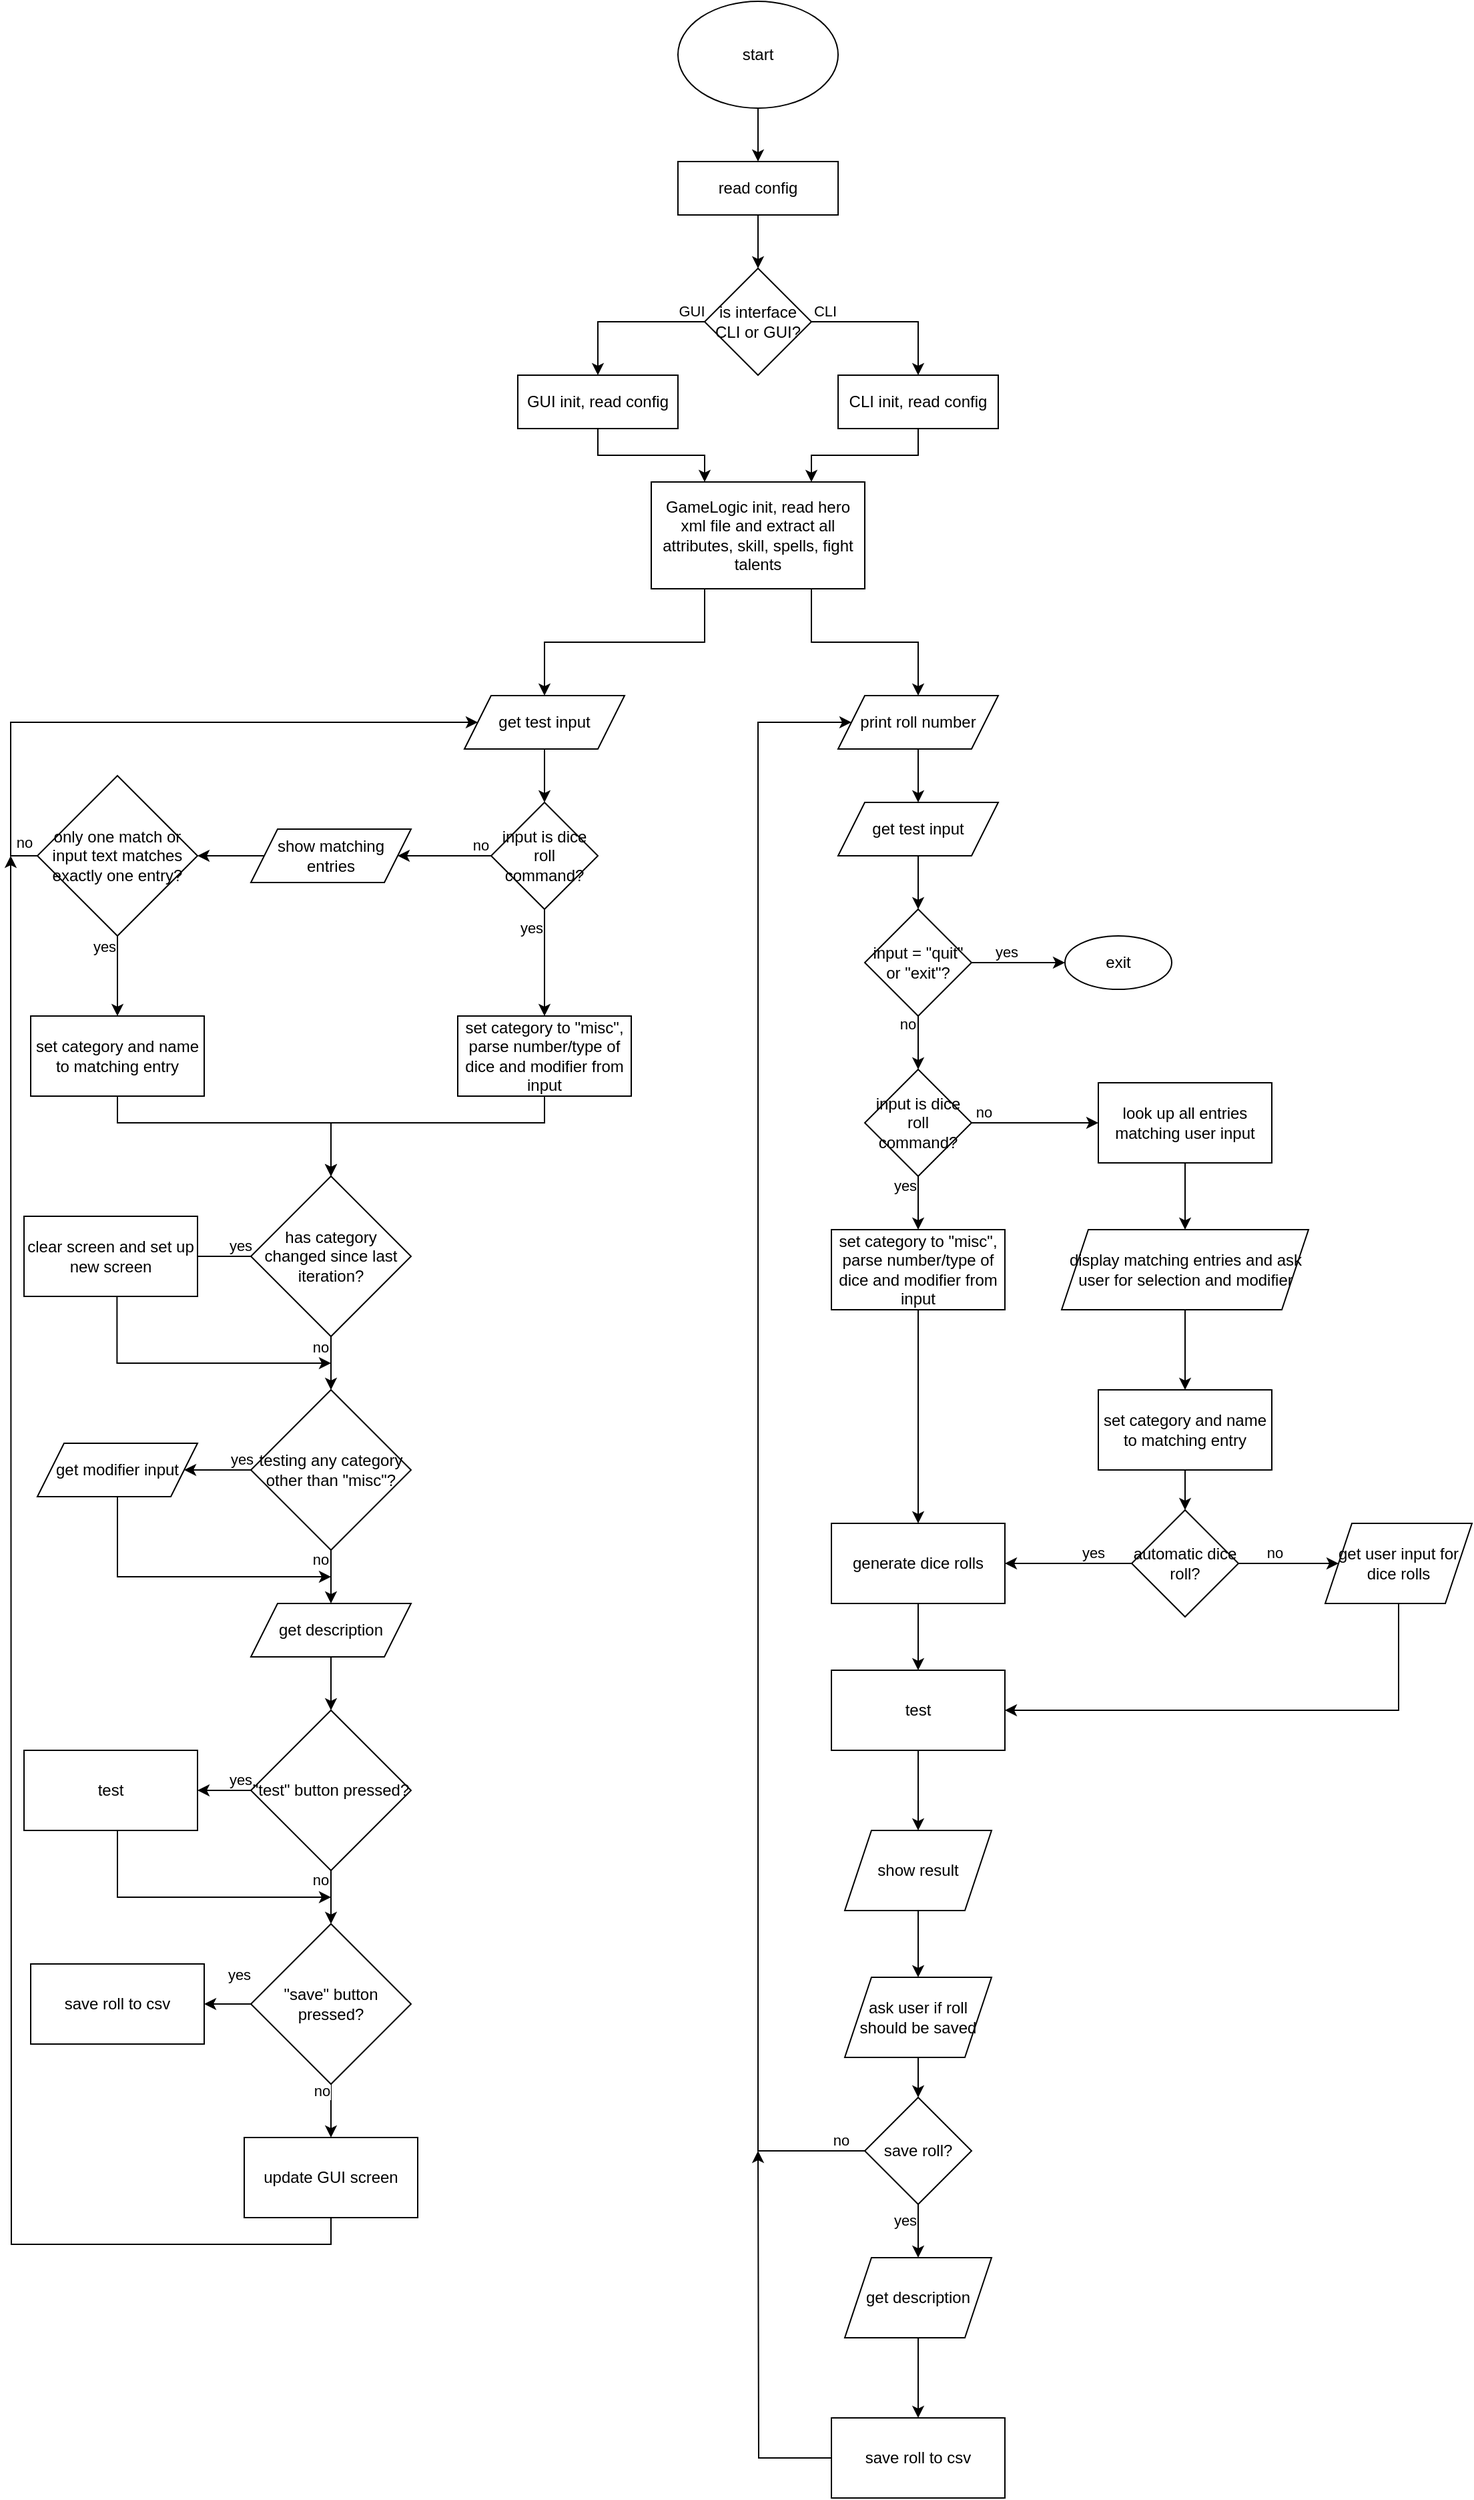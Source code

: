 <mxfile version="13.6.4"><diagram name="Page-1" id="929967ad-93f9-6ef4-fab6-5d389245f69c"><mxGraphModel dx="7062" dy="5655" grid="1" gridSize="10" guides="1" tooltips="1" connect="1" arrows="1" fold="1" page="1" pageScale="1.5" pageWidth="1169" pageHeight="826" background="none" math="0" shadow="0"><root><mxCell id="0" style=";html=1;"/><mxCell id="1" style=";html=1;" parent="0"/><mxCell id="MG_tc8EJkV5_oREroJYz-4" value="" style="edgeStyle=orthogonalEdgeStyle;rounded=0;orthogonalLoop=1;jettySize=auto;html=1;" edge="1" parent="1" source="MG_tc8EJkV5_oREroJYz-2" target="MG_tc8EJkV5_oREroJYz-3"><mxGeometry relative="1" as="geometry"/></mxCell><mxCell id="MG_tc8EJkV5_oREroJYz-2" value="start" style="ellipse;whiteSpace=wrap;html=1;" vertex="1" parent="1"><mxGeometry x="-1580" y="-2600" width="120" height="80" as="geometry"/></mxCell><mxCell id="MG_tc8EJkV5_oREroJYz-6" value="" style="edgeStyle=orthogonalEdgeStyle;rounded=0;orthogonalLoop=1;jettySize=auto;html=1;" edge="1" parent="1" source="MG_tc8EJkV5_oREroJYz-3" target="MG_tc8EJkV5_oREroJYz-5"><mxGeometry relative="1" as="geometry"/></mxCell><mxCell id="MG_tc8EJkV5_oREroJYz-3" value="read config" style="rounded=0;whiteSpace=wrap;html=1;" vertex="1" parent="1"><mxGeometry x="-1580" y="-2480" width="120" height="40" as="geometry"/></mxCell><mxCell id="MG_tc8EJkV5_oREroJYz-8" style="edgeStyle=orthogonalEdgeStyle;rounded=0;orthogonalLoop=1;jettySize=auto;html=1;entryX=0.5;entryY=0;entryDx=0;entryDy=0;" edge="1" parent="1" source="MG_tc8EJkV5_oREroJYz-5" target="MG_tc8EJkV5_oREroJYz-7"><mxGeometry relative="1" as="geometry"/></mxCell><mxCell id="MG_tc8EJkV5_oREroJYz-15" value="CLI" style="edgeLabel;html=1;align=center;verticalAlign=middle;resizable=0;points=[];" vertex="1" connectable="0" parent="MG_tc8EJkV5_oREroJYz-8"><mxGeometry x="-0.558" y="-1" relative="1" as="geometry"><mxPoint x="-16.67" y="-9" as="offset"/></mxGeometry></mxCell><mxCell id="MG_tc8EJkV5_oREroJYz-57" style="edgeStyle=orthogonalEdgeStyle;rounded=0;orthogonalLoop=1;jettySize=auto;html=1;entryX=0.5;entryY=0;entryDx=0;entryDy=0;" edge="1" parent="1" source="MG_tc8EJkV5_oREroJYz-5" target="MG_tc8EJkV5_oREroJYz-56"><mxGeometry relative="1" as="geometry"/></mxCell><mxCell id="MG_tc8EJkV5_oREroJYz-60" value="GUI" style="edgeLabel;html=1;align=center;verticalAlign=middle;resizable=0;points=[];" vertex="1" connectable="0" parent="MG_tc8EJkV5_oREroJYz-57"><mxGeometry x="-0.019" y="-2" relative="1" as="geometry"><mxPoint x="49" y="-6" as="offset"/></mxGeometry></mxCell><mxCell id="MG_tc8EJkV5_oREroJYz-5" value="is interface CLI or GUI?" style="rhombus;whiteSpace=wrap;html=1;" vertex="1" parent="1"><mxGeometry x="-1560" y="-2400" width="80" height="80" as="geometry"/></mxCell><mxCell id="MG_tc8EJkV5_oREroJYz-62" style="edgeStyle=orthogonalEdgeStyle;rounded=0;orthogonalLoop=1;jettySize=auto;html=1;entryX=0.75;entryY=0;entryDx=0;entryDy=0;" edge="1" parent="1" source="MG_tc8EJkV5_oREroJYz-7" target="MG_tc8EJkV5_oREroJYz-61"><mxGeometry relative="1" as="geometry"><Array as="points"><mxPoint x="-1400" y="-2260"/><mxPoint x="-1480" y="-2260"/></Array></mxGeometry></mxCell><mxCell id="MG_tc8EJkV5_oREroJYz-7" value="CLI init, read config" style="rounded=0;whiteSpace=wrap;html=1;" vertex="1" parent="1"><mxGeometry x="-1460" y="-2320" width="120" height="40" as="geometry"/></mxCell><mxCell id="MG_tc8EJkV5_oREroJYz-13" value="" style="edgeStyle=orthogonalEdgeStyle;rounded=0;orthogonalLoop=1;jettySize=auto;html=1;" edge="1" parent="1" source="MG_tc8EJkV5_oREroJYz-10" target="MG_tc8EJkV5_oREroJYz-12"><mxGeometry relative="1" as="geometry"/></mxCell><mxCell id="MG_tc8EJkV5_oREroJYz-10" value="print roll number" style="shape=parallelogram;perimeter=parallelogramPerimeter;whiteSpace=wrap;html=1;fixedSize=1;" vertex="1" parent="1"><mxGeometry x="-1460" y="-2080" width="120" height="40" as="geometry"/></mxCell><mxCell id="MG_tc8EJkV5_oREroJYz-16" value="" style="edgeStyle=orthogonalEdgeStyle;rounded=0;orthogonalLoop=1;jettySize=auto;html=1;" edge="1" parent="1" source="MG_tc8EJkV5_oREroJYz-12" target="MG_tc8EJkV5_oREroJYz-14"><mxGeometry relative="1" as="geometry"/></mxCell><mxCell id="MG_tc8EJkV5_oREroJYz-12" value="get test input" style="shape=parallelogram;perimeter=parallelogramPerimeter;whiteSpace=wrap;html=1;fixedSize=1;" vertex="1" parent="1"><mxGeometry x="-1460" y="-2000" width="120" height="40" as="geometry"/></mxCell><mxCell id="MG_tc8EJkV5_oREroJYz-18" value="" style="edgeStyle=orthogonalEdgeStyle;rounded=0;orthogonalLoop=1;jettySize=auto;html=1;" edge="1" parent="1" source="MG_tc8EJkV5_oREroJYz-14" target="MG_tc8EJkV5_oREroJYz-17"><mxGeometry relative="1" as="geometry"/></mxCell><mxCell id="MG_tc8EJkV5_oREroJYz-19" value="yes" style="edgeLabel;html=1;align=center;verticalAlign=middle;resizable=0;points=[];" vertex="1" connectable="0" parent="MG_tc8EJkV5_oREroJYz-18"><mxGeometry x="-0.271" y="-1" relative="1" as="geometry"><mxPoint y="-9" as="offset"/></mxGeometry></mxCell><mxCell id="MG_tc8EJkV5_oREroJYz-21" value="" style="edgeStyle=orthogonalEdgeStyle;rounded=0;orthogonalLoop=1;jettySize=auto;html=1;" edge="1" parent="1" source="MG_tc8EJkV5_oREroJYz-14" target="MG_tc8EJkV5_oREroJYz-20"><mxGeometry relative="1" as="geometry"/></mxCell><mxCell id="MG_tc8EJkV5_oREroJYz-98" value="no" style="edgeLabel;html=1;align=center;verticalAlign=middle;resizable=0;points=[];" vertex="1" connectable="0" parent="MG_tc8EJkV5_oREroJYz-21"><mxGeometry x="-0.81" relative="1" as="geometry"><mxPoint x="-8" y="2" as="offset"/></mxGeometry></mxCell><mxCell id="MG_tc8EJkV5_oREroJYz-14" value="input = &quot;quit&quot; or &quot;exit&quot;?" style="rhombus;whiteSpace=wrap;html=1;" vertex="1" parent="1"><mxGeometry x="-1440" y="-1920" width="80" height="80" as="geometry"/></mxCell><mxCell id="MG_tc8EJkV5_oREroJYz-17" value="exit" style="ellipse;whiteSpace=wrap;html=1;" vertex="1" parent="1"><mxGeometry x="-1290" y="-1900" width="80" height="40" as="geometry"/></mxCell><mxCell id="MG_tc8EJkV5_oREroJYz-23" value="" style="edgeStyle=orthogonalEdgeStyle;rounded=0;orthogonalLoop=1;jettySize=auto;html=1;" edge="1" parent="1" source="MG_tc8EJkV5_oREroJYz-20" target="MG_tc8EJkV5_oREroJYz-22"><mxGeometry relative="1" as="geometry"/></mxCell><mxCell id="MG_tc8EJkV5_oREroJYz-24" value="yes" style="edgeLabel;html=1;align=center;verticalAlign=middle;resizable=0;points=[];" vertex="1" connectable="0" parent="MG_tc8EJkV5_oREroJYz-23"><mxGeometry x="-0.24" relative="1" as="geometry"><mxPoint x="-10" y="-8" as="offset"/></mxGeometry></mxCell><mxCell id="MG_tc8EJkV5_oREroJYz-26" value="" style="edgeStyle=orthogonalEdgeStyle;rounded=0;orthogonalLoop=1;jettySize=auto;html=1;" edge="1" parent="1" source="MG_tc8EJkV5_oREroJYz-20" target="MG_tc8EJkV5_oREroJYz-25"><mxGeometry relative="1" as="geometry"/></mxCell><mxCell id="MG_tc8EJkV5_oREroJYz-69" value="no" style="edgeLabel;html=1;align=center;verticalAlign=middle;resizable=0;points=[];" vertex="1" connectable="0" parent="MG_tc8EJkV5_oREroJYz-26"><mxGeometry x="-0.253" y="-4" relative="1" as="geometry"><mxPoint x="-27" y="-12" as="offset"/></mxGeometry></mxCell><mxCell id="MG_tc8EJkV5_oREroJYz-20" value="input is dice roll command?" style="rhombus;whiteSpace=wrap;html=1;" vertex="1" parent="1"><mxGeometry x="-1440" y="-1800" width="80" height="80" as="geometry"/></mxCell><mxCell id="MG_tc8EJkV5_oREroJYz-41" style="edgeStyle=orthogonalEdgeStyle;rounded=0;orthogonalLoop=1;jettySize=auto;html=1;entryX=0.5;entryY=0;entryDx=0;entryDy=0;" edge="1" parent="1" source="MG_tc8EJkV5_oREroJYz-22" target="MG_tc8EJkV5_oREroJYz-35"><mxGeometry relative="1" as="geometry"/></mxCell><mxCell id="MG_tc8EJkV5_oREroJYz-22" value="set category to &quot;misc&quot;, parse number/type of dice and modifier from input " style="rounded=0;whiteSpace=wrap;html=1;" vertex="1" parent="1"><mxGeometry x="-1465" y="-1680" width="130" height="60" as="geometry"/></mxCell><mxCell id="MG_tc8EJkV5_oREroJYz-28" value="" style="edgeStyle=orthogonalEdgeStyle;rounded=0;orthogonalLoop=1;jettySize=auto;html=1;" edge="1" parent="1" source="MG_tc8EJkV5_oREroJYz-25" target="MG_tc8EJkV5_oREroJYz-27"><mxGeometry relative="1" as="geometry"/></mxCell><mxCell id="MG_tc8EJkV5_oREroJYz-25" value="look up all entries matching user input" style="rounded=0;whiteSpace=wrap;html=1;" vertex="1" parent="1"><mxGeometry x="-1265" y="-1790" width="130" height="60" as="geometry"/></mxCell><mxCell id="MG_tc8EJkV5_oREroJYz-85" value="" style="edgeStyle=orthogonalEdgeStyle;rounded=0;orthogonalLoop=1;jettySize=auto;html=1;" edge="1" parent="1" source="MG_tc8EJkV5_oREroJYz-27" target="MG_tc8EJkV5_oREroJYz-84"><mxGeometry relative="1" as="geometry"/></mxCell><mxCell id="MG_tc8EJkV5_oREroJYz-27" value="&lt;div&gt;display matching entries and ask user for selection and modifier&lt;/div&gt;" style="shape=parallelogram;perimeter=parallelogramPerimeter;whiteSpace=wrap;html=1;fixedSize=1;" vertex="1" parent="1"><mxGeometry x="-1292.5" y="-1680" width="185" height="60" as="geometry"/></mxCell><mxCell id="MG_tc8EJkV5_oREroJYz-33" value="" style="edgeStyle=orthogonalEdgeStyle;rounded=0;orthogonalLoop=1;jettySize=auto;html=1;" edge="1" parent="1" source="MG_tc8EJkV5_oREroJYz-29" target="MG_tc8EJkV5_oREroJYz-32"><mxGeometry relative="1" as="geometry"/></mxCell><mxCell id="MG_tc8EJkV5_oREroJYz-38" value="no" style="edgeLabel;html=1;align=center;verticalAlign=middle;resizable=0;points=[];" vertex="1" connectable="0" parent="MG_tc8EJkV5_oREroJYz-33"><mxGeometry x="-0.277" y="-1" relative="1" as="geometry"><mxPoint y="-9" as="offset"/></mxGeometry></mxCell><mxCell id="MG_tc8EJkV5_oREroJYz-36" value="" style="edgeStyle=orthogonalEdgeStyle;rounded=0;orthogonalLoop=1;jettySize=auto;html=1;" edge="1" parent="1" source="MG_tc8EJkV5_oREroJYz-29" target="MG_tc8EJkV5_oREroJYz-35"><mxGeometry relative="1" as="geometry"/></mxCell><mxCell id="MG_tc8EJkV5_oREroJYz-37" value="yes" style="edgeLabel;html=1;align=center;verticalAlign=middle;resizable=0;points=[];" vertex="1" connectable="0" parent="MG_tc8EJkV5_oREroJYz-36"><mxGeometry x="-0.38" relative="1" as="geometry"><mxPoint y="-8" as="offset"/></mxGeometry></mxCell><mxCell id="MG_tc8EJkV5_oREroJYz-29" value="automatic dice roll?" style="rhombus;whiteSpace=wrap;html=1;" vertex="1" parent="1"><mxGeometry x="-1240" y="-1470" width="80" height="80" as="geometry"/></mxCell><mxCell id="MG_tc8EJkV5_oREroJYz-40" style="edgeStyle=orthogonalEdgeStyle;rounded=0;orthogonalLoop=1;jettySize=auto;html=1;entryX=1;entryY=0.5;entryDx=0;entryDy=0;" edge="1" parent="1" source="MG_tc8EJkV5_oREroJYz-32" target="MG_tc8EJkV5_oREroJYz-34"><mxGeometry relative="1" as="geometry"><Array as="points"><mxPoint x="-1040" y="-1320"/></Array></mxGeometry></mxCell><mxCell id="MG_tc8EJkV5_oREroJYz-32" value="get user input for dice rolls" style="shape=parallelogram;perimeter=parallelogramPerimeter;whiteSpace=wrap;html=1;fixedSize=1;" vertex="1" parent="1"><mxGeometry x="-1095" y="-1460" width="110" height="60" as="geometry"/></mxCell><mxCell id="MG_tc8EJkV5_oREroJYz-43" value="" style="edgeStyle=orthogonalEdgeStyle;rounded=0;orthogonalLoop=1;jettySize=auto;html=1;" edge="1" parent="1" source="MG_tc8EJkV5_oREroJYz-34" target="MG_tc8EJkV5_oREroJYz-42"><mxGeometry relative="1" as="geometry"/></mxCell><mxCell id="MG_tc8EJkV5_oREroJYz-34" value="test " style="rounded=0;whiteSpace=wrap;html=1;" vertex="1" parent="1"><mxGeometry x="-1465" y="-1350" width="130" height="60" as="geometry"/></mxCell><mxCell id="MG_tc8EJkV5_oREroJYz-39" value="" style="edgeStyle=orthogonalEdgeStyle;rounded=0;orthogonalLoop=1;jettySize=auto;html=1;" edge="1" parent="1" source="MG_tc8EJkV5_oREroJYz-35" target="MG_tc8EJkV5_oREroJYz-34"><mxGeometry relative="1" as="geometry"/></mxCell><mxCell id="MG_tc8EJkV5_oREroJYz-35" value="generate dice rolls" style="rounded=0;whiteSpace=wrap;html=1;" vertex="1" parent="1"><mxGeometry x="-1465" y="-1460" width="130" height="60" as="geometry"/></mxCell><mxCell id="MG_tc8EJkV5_oREroJYz-45" value="" style="edgeStyle=orthogonalEdgeStyle;rounded=0;orthogonalLoop=1;jettySize=auto;html=1;" edge="1" parent="1" source="MG_tc8EJkV5_oREroJYz-42" target="MG_tc8EJkV5_oREroJYz-44"><mxGeometry relative="1" as="geometry"/></mxCell><mxCell id="MG_tc8EJkV5_oREroJYz-42" value="show result" style="shape=parallelogram;perimeter=parallelogramPerimeter;whiteSpace=wrap;html=1;fixedSize=1;" vertex="1" parent="1"><mxGeometry x="-1455" y="-1230" width="110" height="60" as="geometry"/></mxCell><mxCell id="MG_tc8EJkV5_oREroJYz-47" value="" style="edgeStyle=orthogonalEdgeStyle;rounded=0;orthogonalLoop=1;jettySize=auto;html=1;" edge="1" parent="1" source="MG_tc8EJkV5_oREroJYz-44" target="MG_tc8EJkV5_oREroJYz-46"><mxGeometry relative="1" as="geometry"/></mxCell><mxCell id="MG_tc8EJkV5_oREroJYz-44" value="ask user if roll should be saved" style="shape=parallelogram;perimeter=parallelogramPerimeter;whiteSpace=wrap;html=1;fixedSize=1;" vertex="1" parent="1"><mxGeometry x="-1455" y="-1120" width="110" height="60" as="geometry"/></mxCell><mxCell id="MG_tc8EJkV5_oREroJYz-48" style="edgeStyle=orthogonalEdgeStyle;rounded=0;orthogonalLoop=1;jettySize=auto;html=1;entryX=0;entryY=0.5;entryDx=0;entryDy=0;" edge="1" parent="1" source="MG_tc8EJkV5_oREroJYz-46" target="MG_tc8EJkV5_oREroJYz-10"><mxGeometry relative="1" as="geometry"><Array as="points"><mxPoint x="-1520" y="-990"/><mxPoint x="-1520" y="-2060"/></Array></mxGeometry></mxCell><mxCell id="MG_tc8EJkV5_oREroJYz-49" value="no" style="edgeLabel;html=1;align=center;verticalAlign=middle;resizable=0;points=[];" vertex="1" connectable="0" parent="MG_tc8EJkV5_oREroJYz-48"><mxGeometry x="-0.957" y="3" relative="1" as="geometry"><mxPoint x="8" y="-11" as="offset"/></mxGeometry></mxCell><mxCell id="MG_tc8EJkV5_oREroJYz-51" value="" style="edgeStyle=orthogonalEdgeStyle;rounded=0;orthogonalLoop=1;jettySize=auto;html=1;" edge="1" parent="1" source="MG_tc8EJkV5_oREroJYz-46" target="MG_tc8EJkV5_oREroJYz-50"><mxGeometry relative="1" as="geometry"/></mxCell><mxCell id="MG_tc8EJkV5_oREroJYz-54" value="yes" style="edgeLabel;html=1;align=center;verticalAlign=middle;resizable=0;points=[];" vertex="1" connectable="0" parent="MG_tc8EJkV5_oREroJYz-51"><mxGeometry x="-0.147" y="1" relative="1" as="geometry"><mxPoint x="-11" y="-5" as="offset"/></mxGeometry></mxCell><mxCell id="MG_tc8EJkV5_oREroJYz-46" value="save roll?" style="rhombus;whiteSpace=wrap;html=1;" vertex="1" parent="1"><mxGeometry x="-1440" y="-1030" width="80" height="80" as="geometry"/></mxCell><mxCell id="MG_tc8EJkV5_oREroJYz-53" value="" style="edgeStyle=orthogonalEdgeStyle;rounded=0;orthogonalLoop=1;jettySize=auto;html=1;" edge="1" parent="1" source="MG_tc8EJkV5_oREroJYz-50" target="MG_tc8EJkV5_oREroJYz-52"><mxGeometry relative="1" as="geometry"/></mxCell><mxCell id="MG_tc8EJkV5_oREroJYz-50" value="get description" style="shape=parallelogram;perimeter=parallelogramPerimeter;whiteSpace=wrap;html=1;fixedSize=1;" vertex="1" parent="1"><mxGeometry x="-1455" y="-910" width="110" height="60" as="geometry"/></mxCell><mxCell id="MG_tc8EJkV5_oREroJYz-55" style="edgeStyle=orthogonalEdgeStyle;rounded=0;orthogonalLoop=1;jettySize=auto;html=1;" edge="1" parent="1" source="MG_tc8EJkV5_oREroJYz-52"><mxGeometry relative="1" as="geometry"><mxPoint x="-1520" y="-990.0" as="targetPoint"/></mxGeometry></mxCell><mxCell id="MG_tc8EJkV5_oREroJYz-52" value="save roll to csv" style="rounded=0;whiteSpace=wrap;html=1;" vertex="1" parent="1"><mxGeometry x="-1465" y="-790" width="130" height="60" as="geometry"/></mxCell><mxCell id="MG_tc8EJkV5_oREroJYz-63" style="edgeStyle=orthogonalEdgeStyle;rounded=0;orthogonalLoop=1;jettySize=auto;html=1;entryX=0.25;entryY=0;entryDx=0;entryDy=0;" edge="1" parent="1" source="MG_tc8EJkV5_oREroJYz-56" target="MG_tc8EJkV5_oREroJYz-61"><mxGeometry relative="1" as="geometry"><Array as="points"><mxPoint x="-1640" y="-2260"/><mxPoint x="-1560" y="-2260"/></Array></mxGeometry></mxCell><mxCell id="MG_tc8EJkV5_oREroJYz-56" value="GUI init, read config" style="rounded=0;whiteSpace=wrap;html=1;" vertex="1" parent="1"><mxGeometry x="-1700" y="-2320" width="120" height="40" as="geometry"/></mxCell><mxCell id="MG_tc8EJkV5_oREroJYz-74" value="" style="edgeStyle=orthogonalEdgeStyle;rounded=0;orthogonalLoop=1;jettySize=auto;html=1;" edge="1" parent="1" source="MG_tc8EJkV5_oREroJYz-58" target="MG_tc8EJkV5_oREroJYz-70"><mxGeometry relative="1" as="geometry"/></mxCell><mxCell id="MG_tc8EJkV5_oREroJYz-58" value="get test input" style="shape=parallelogram;perimeter=parallelogramPerimeter;whiteSpace=wrap;html=1;fixedSize=1;" vertex="1" parent="1"><mxGeometry x="-1740" y="-2080" width="120" height="40" as="geometry"/></mxCell><mxCell id="MG_tc8EJkV5_oREroJYz-64" style="edgeStyle=orthogonalEdgeStyle;rounded=0;orthogonalLoop=1;jettySize=auto;html=1;entryX=0.5;entryY=0;entryDx=0;entryDy=0;" edge="1" parent="1" source="MG_tc8EJkV5_oREroJYz-61" target="MG_tc8EJkV5_oREroJYz-58"><mxGeometry relative="1" as="geometry"><Array as="points"><mxPoint x="-1560" y="-2120"/><mxPoint x="-1680" y="-2120"/></Array></mxGeometry></mxCell><mxCell id="MG_tc8EJkV5_oREroJYz-65" style="edgeStyle=orthogonalEdgeStyle;rounded=0;orthogonalLoop=1;jettySize=auto;html=1;exitX=0.75;exitY=1;exitDx=0;exitDy=0;entryX=0.5;entryY=0;entryDx=0;entryDy=0;" edge="1" parent="1" source="MG_tc8EJkV5_oREroJYz-61" target="MG_tc8EJkV5_oREroJYz-10"><mxGeometry relative="1" as="geometry"><Array as="points"><mxPoint x="-1480" y="-2120"/><mxPoint x="-1400" y="-2120"/></Array></mxGeometry></mxCell><mxCell id="MG_tc8EJkV5_oREroJYz-61" value="GameLogic init, read hero xml file and extract all attributes, skill, spells, fight talents" style="rounded=0;whiteSpace=wrap;html=1;" vertex="1" parent="1"><mxGeometry x="-1600" y="-2240" width="160" height="80" as="geometry"/></mxCell><mxCell id="MG_tc8EJkV5_oREroJYz-72" value="" style="edgeStyle=orthogonalEdgeStyle;rounded=0;orthogonalLoop=1;jettySize=auto;html=1;" edge="1" parent="1" source="MG_tc8EJkV5_oREroJYz-70" target="MG_tc8EJkV5_oREroJYz-71"><mxGeometry relative="1" as="geometry"/></mxCell><mxCell id="MG_tc8EJkV5_oREroJYz-73" value="yes" style="edgeLabel;html=1;align=center;verticalAlign=middle;resizable=0;points=[];" vertex="1" connectable="0" parent="MG_tc8EJkV5_oREroJYz-72"><mxGeometry x="-0.651" relative="1" as="geometry"><mxPoint x="-10" as="offset"/></mxGeometry></mxCell><mxCell id="MG_tc8EJkV5_oREroJYz-76" value="" style="edgeStyle=orthogonalEdgeStyle;rounded=0;orthogonalLoop=1;jettySize=auto;html=1;" edge="1" parent="1" source="MG_tc8EJkV5_oREroJYz-70" target="MG_tc8EJkV5_oREroJYz-75"><mxGeometry relative="1" as="geometry"/></mxCell><mxCell id="MG_tc8EJkV5_oREroJYz-77" value="no" style="edgeLabel;html=1;align=center;verticalAlign=middle;resizable=0;points=[];" vertex="1" connectable="0" parent="MG_tc8EJkV5_oREroJYz-76"><mxGeometry x="-0.745" relative="1" as="geometry"><mxPoint x="1" y="-8" as="offset"/></mxGeometry></mxCell><mxCell id="MG_tc8EJkV5_oREroJYz-70" value="input is dice roll command?" style="rhombus;whiteSpace=wrap;html=1;" vertex="1" parent="1"><mxGeometry x="-1720" y="-2000" width="80" height="80" as="geometry"/></mxCell><mxCell id="MG_tc8EJkV5_oREroJYz-92" style="edgeStyle=orthogonalEdgeStyle;rounded=0;orthogonalLoop=1;jettySize=auto;html=1;" edge="1" parent="1" source="MG_tc8EJkV5_oREroJYz-71" target="MG_tc8EJkV5_oREroJYz-90"><mxGeometry relative="1" as="geometry"><Array as="points"><mxPoint x="-1680" y="-1760"/><mxPoint x="-1840" y="-1760"/></Array></mxGeometry></mxCell><mxCell id="MG_tc8EJkV5_oREroJYz-71" value="set category to &quot;misc&quot;, parse number/type of dice and modifier from input " style="rounded=0;whiteSpace=wrap;html=1;" vertex="1" parent="1"><mxGeometry x="-1745" y="-1840" width="130" height="60" as="geometry"/></mxCell><mxCell id="MG_tc8EJkV5_oREroJYz-79" value="" style="edgeStyle=orthogonalEdgeStyle;rounded=0;orthogonalLoop=1;jettySize=auto;html=1;" edge="1" parent="1" source="MG_tc8EJkV5_oREroJYz-75" target="MG_tc8EJkV5_oREroJYz-78"><mxGeometry relative="1" as="geometry"/></mxCell><mxCell id="MG_tc8EJkV5_oREroJYz-75" value="show matching entries" style="shape=parallelogram;perimeter=parallelogramPerimeter;whiteSpace=wrap;html=1;fixedSize=1;" vertex="1" parent="1"><mxGeometry x="-1900" y="-1980" width="120" height="40" as="geometry"/></mxCell><mxCell id="MG_tc8EJkV5_oREroJYz-81" style="edgeStyle=orthogonalEdgeStyle;rounded=0;orthogonalLoop=1;jettySize=auto;html=1;entryX=0;entryY=0.5;entryDx=0;entryDy=0;" edge="1" parent="1" source="MG_tc8EJkV5_oREroJYz-78" target="MG_tc8EJkV5_oREroJYz-58"><mxGeometry relative="1" as="geometry"><Array as="points"><mxPoint x="-2080" y="-1960"/><mxPoint x="-2080" y="-2060"/></Array></mxGeometry></mxCell><mxCell id="MG_tc8EJkV5_oREroJYz-82" value="no" style="edgeLabel;html=1;align=center;verticalAlign=middle;resizable=0;points=[];" vertex="1" connectable="0" parent="MG_tc8EJkV5_oREroJYz-81"><mxGeometry x="-0.83" relative="1" as="geometry"><mxPoint x="10" y="10" as="offset"/></mxGeometry></mxCell><mxCell id="MG_tc8EJkV5_oREroJYz-87" value="" style="edgeStyle=orthogonalEdgeStyle;rounded=0;orthogonalLoop=1;jettySize=auto;html=1;" edge="1" parent="1" source="MG_tc8EJkV5_oREroJYz-78" target="MG_tc8EJkV5_oREroJYz-83"><mxGeometry relative="1" as="geometry"/></mxCell><mxCell id="MG_tc8EJkV5_oREroJYz-97" value="yes" style="edgeLabel;html=1;align=center;verticalAlign=middle;resizable=0;points=[];" vertex="1" connectable="0" parent="MG_tc8EJkV5_oREroJYz-87"><mxGeometry x="-0.78" y="1" relative="1" as="geometry"><mxPoint x="-11" y="1" as="offset"/></mxGeometry></mxCell><mxCell id="MG_tc8EJkV5_oREroJYz-78" value="only one match or input text matches exactly one entry?" style="rhombus;whiteSpace=wrap;html=1;" vertex="1" parent="1"><mxGeometry x="-2060" y="-2020" width="120" height="120" as="geometry"/></mxCell><mxCell id="MG_tc8EJkV5_oREroJYz-91" style="edgeStyle=orthogonalEdgeStyle;rounded=0;orthogonalLoop=1;jettySize=auto;html=1;" edge="1" parent="1" source="MG_tc8EJkV5_oREroJYz-83" target="MG_tc8EJkV5_oREroJYz-90"><mxGeometry relative="1" as="geometry"><Array as="points"><mxPoint x="-2000" y="-1760"/><mxPoint x="-1840" y="-1760"/></Array></mxGeometry></mxCell><mxCell id="MG_tc8EJkV5_oREroJYz-83" value="set category and name to matching entry" style="rounded=0;whiteSpace=wrap;html=1;" vertex="1" parent="1"><mxGeometry x="-2065" y="-1840" width="130" height="60" as="geometry"/></mxCell><mxCell id="MG_tc8EJkV5_oREroJYz-86" value="" style="edgeStyle=orthogonalEdgeStyle;rounded=0;orthogonalLoop=1;jettySize=auto;html=1;" edge="1" parent="1" source="MG_tc8EJkV5_oREroJYz-84" target="MG_tc8EJkV5_oREroJYz-29"><mxGeometry relative="1" as="geometry"/></mxCell><mxCell id="MG_tc8EJkV5_oREroJYz-84" value="set category and name to matching entry" style="rounded=0;whiteSpace=wrap;html=1;" vertex="1" parent="1"><mxGeometry x="-1265" y="-1560" width="130" height="60" as="geometry"/></mxCell><mxCell id="MG_tc8EJkV5_oREroJYz-95" style="edgeStyle=orthogonalEdgeStyle;rounded=0;orthogonalLoop=1;jettySize=auto;html=1;" edge="1" parent="1" source="MG_tc8EJkV5_oREroJYz-90"><mxGeometry relative="1" as="geometry"><mxPoint x="-1950" y="-1660" as="targetPoint"/></mxGeometry></mxCell><mxCell id="MG_tc8EJkV5_oREroJYz-96" value="yes" style="edgeLabel;html=1;align=center;verticalAlign=middle;resizable=0;points=[];" vertex="1" connectable="0" parent="MG_tc8EJkV5_oREroJYz-95"><mxGeometry x="-0.664" y="-1" relative="1" as="geometry"><mxPoint y="-7" as="offset"/></mxGeometry></mxCell><mxCell id="MG_tc8EJkV5_oREroJYz-101" value="" style="edgeStyle=orthogonalEdgeStyle;rounded=0;orthogonalLoop=1;jettySize=auto;html=1;" edge="1" parent="1" source="MG_tc8EJkV5_oREroJYz-90" target="MG_tc8EJkV5_oREroJYz-100"><mxGeometry relative="1" as="geometry"><Array as="points"><mxPoint x="-1840" y="-1590"/><mxPoint x="-1840" y="-1590"/></Array></mxGeometry></mxCell><mxCell id="MG_tc8EJkV5_oREroJYz-102" value="no" style="edgeLabel;html=1;align=center;verticalAlign=middle;resizable=0;points=[];" vertex="1" connectable="0" parent="MG_tc8EJkV5_oREroJYz-101"><mxGeometry x="-0.5" y="-3" relative="1" as="geometry"><mxPoint x="-5" y="-2" as="offset"/></mxGeometry></mxCell><mxCell id="MG_tc8EJkV5_oREroJYz-90" value="has category changed since last iteration?" style="rhombus;whiteSpace=wrap;html=1;" vertex="1" parent="1"><mxGeometry x="-1900" y="-1720" width="120" height="120" as="geometry"/></mxCell><mxCell id="MG_tc8EJkV5_oREroJYz-103" style="edgeStyle=orthogonalEdgeStyle;rounded=0;orthogonalLoop=1;jettySize=auto;html=1;exitX=0.536;exitY=0.99;exitDx=0;exitDy=0;exitPerimeter=0;" edge="1" parent="1" source="MG_tc8EJkV5_oREroJYz-99"><mxGeometry relative="1" as="geometry"><mxPoint x="-1840" y="-1580" as="targetPoint"/><Array as="points"><mxPoint x="-2000" y="-1580"/></Array></mxGeometry></mxCell><mxCell id="MG_tc8EJkV5_oREroJYz-99" value="clear screen and set up new screen" style="rounded=0;whiteSpace=wrap;html=1;" vertex="1" parent="1"><mxGeometry x="-2070" y="-1690" width="130" height="60" as="geometry"/></mxCell><mxCell id="MG_tc8EJkV5_oREroJYz-106" value="" style="edgeStyle=orthogonalEdgeStyle;rounded=0;orthogonalLoop=1;jettySize=auto;html=1;" edge="1" parent="1" source="MG_tc8EJkV5_oREroJYz-100" target="MG_tc8EJkV5_oREroJYz-105"><mxGeometry relative="1" as="geometry"/></mxCell><mxCell id="MG_tc8EJkV5_oREroJYz-107" value="yes" style="edgeLabel;html=1;align=center;verticalAlign=middle;resizable=0;points=[];" vertex="1" connectable="0" parent="MG_tc8EJkV5_oREroJYz-106"><mxGeometry x="-0.753" y="1" relative="1" as="geometry"><mxPoint x="-1.33" y="-9" as="offset"/></mxGeometry></mxCell><mxCell id="MG_tc8EJkV5_oREroJYz-109" style="edgeStyle=orthogonalEdgeStyle;rounded=0;orthogonalLoop=1;jettySize=auto;html=1;entryX=0.5;entryY=0;entryDx=0;entryDy=0;" edge="1" parent="1" source="MG_tc8EJkV5_oREroJYz-100" target="MG_tc8EJkV5_oREroJYz-108"><mxGeometry relative="1" as="geometry"/></mxCell><mxCell id="MG_tc8EJkV5_oREroJYz-110" value="no" style="edgeLabel;html=1;align=center;verticalAlign=middle;resizable=0;points=[];" vertex="1" connectable="0" parent="MG_tc8EJkV5_oREroJYz-109"><mxGeometry x="-0.745" y="-2" relative="1" as="geometry"><mxPoint x="-6" y="1.95" as="offset"/></mxGeometry></mxCell><mxCell id="MG_tc8EJkV5_oREroJYz-100" value="testing any category other than &quot;misc&quot;?" style="rhombus;whiteSpace=wrap;html=1;" vertex="1" parent="1"><mxGeometry x="-1900" y="-1560" width="120" height="120" as="geometry"/></mxCell><mxCell id="MG_tc8EJkV5_oREroJYz-111" style="edgeStyle=orthogonalEdgeStyle;rounded=0;orthogonalLoop=1;jettySize=auto;html=1;" edge="1" parent="1" source="MG_tc8EJkV5_oREroJYz-105"><mxGeometry relative="1" as="geometry"><mxPoint x="-1840" y="-1420" as="targetPoint"/><Array as="points"><mxPoint x="-2000" y="-1420"/></Array></mxGeometry></mxCell><mxCell id="MG_tc8EJkV5_oREroJYz-105" value="get modifier input" style="shape=parallelogram;perimeter=parallelogramPerimeter;whiteSpace=wrap;html=1;fixedSize=1;" vertex="1" parent="1"><mxGeometry x="-2060" y="-1520" width="120" height="40" as="geometry"/></mxCell><mxCell id="MG_tc8EJkV5_oREroJYz-113" value="" style="edgeStyle=orthogonalEdgeStyle;rounded=0;orthogonalLoop=1;jettySize=auto;html=1;" edge="1" parent="1" source="MG_tc8EJkV5_oREroJYz-108" target="MG_tc8EJkV5_oREroJYz-112"><mxGeometry relative="1" as="geometry"/></mxCell><mxCell id="MG_tc8EJkV5_oREroJYz-108" value="get description" style="shape=parallelogram;perimeter=parallelogramPerimeter;whiteSpace=wrap;html=1;fixedSize=1;" vertex="1" parent="1"><mxGeometry x="-1900" y="-1400" width="120" height="40" as="geometry"/></mxCell><mxCell id="MG_tc8EJkV5_oREroJYz-115" style="edgeStyle=orthogonalEdgeStyle;rounded=0;orthogonalLoop=1;jettySize=auto;html=1;" edge="1" parent="1" source="MG_tc8EJkV5_oREroJYz-112" target="MG_tc8EJkV5_oREroJYz-114"><mxGeometry relative="1" as="geometry"/></mxCell><mxCell id="MG_tc8EJkV5_oREroJYz-117" value="no" style="edgeLabel;html=1;align=center;verticalAlign=middle;resizable=0;points=[];" vertex="1" connectable="0" parent="MG_tc8EJkV5_oREroJYz-115"><mxGeometry x="-0.664" y="-1" relative="1" as="geometry"><mxPoint x="-7" as="offset"/></mxGeometry></mxCell><mxCell id="MG_tc8EJkV5_oREroJYz-119" value="" style="edgeStyle=orthogonalEdgeStyle;rounded=0;orthogonalLoop=1;jettySize=auto;html=1;" edge="1" parent="1" source="MG_tc8EJkV5_oREroJYz-112" target="MG_tc8EJkV5_oREroJYz-118"><mxGeometry relative="1" as="geometry"/></mxCell><mxCell id="MG_tc8EJkV5_oREroJYz-120" value="yes" style="edgeLabel;html=1;align=center;verticalAlign=middle;resizable=0;points=[];" vertex="1" connectable="0" parent="MG_tc8EJkV5_oREroJYz-119"><mxGeometry x="-0.78" relative="1" as="geometry"><mxPoint x="-4" y="-8" as="offset"/></mxGeometry></mxCell><mxCell id="MG_tc8EJkV5_oREroJYz-112" value="&quot;test&quot; button pressed?" style="rhombus;whiteSpace=wrap;html=1;" vertex="1" parent="1"><mxGeometry x="-1900" y="-1320" width="120" height="120" as="geometry"/></mxCell><mxCell id="MG_tc8EJkV5_oREroJYz-123" style="edgeStyle=orthogonalEdgeStyle;rounded=0;orthogonalLoop=1;jettySize=auto;html=1;" edge="1" parent="1" source="MG_tc8EJkV5_oREroJYz-114" target="MG_tc8EJkV5_oREroJYz-122"><mxGeometry relative="1" as="geometry"/></mxCell><mxCell id="MG_tc8EJkV5_oREroJYz-124" value="yes" style="edgeLabel;html=1;align=center;verticalAlign=middle;resizable=0;points=[];" vertex="1" connectable="0" parent="MG_tc8EJkV5_oREroJYz-123"><mxGeometry x="0.111" y="-7" relative="1" as="geometry"><mxPoint x="6" y="-15" as="offset"/></mxGeometry></mxCell><mxCell id="MG_tc8EJkV5_oREroJYz-125" style="edgeStyle=orthogonalEdgeStyle;rounded=0;orthogonalLoop=1;jettySize=auto;html=1;exitX=0.5;exitY=1;exitDx=0;exitDy=0;" edge="1" parent="1" source="MG_tc8EJkV5_oREroJYz-114" target="MG_tc8EJkV5_oREroJYz-126"><mxGeometry relative="1" as="geometry"><mxPoint x="-1839.429" y="-1010" as="targetPoint"/></mxGeometry></mxCell><mxCell id="MG_tc8EJkV5_oREroJYz-127" value="no" style="edgeLabel;html=1;align=center;verticalAlign=middle;resizable=0;points=[];" vertex="1" connectable="0" parent="MG_tc8EJkV5_oREroJYz-125"><mxGeometry x="-0.79" y="2" relative="1" as="geometry"><mxPoint x="-9" y="1" as="offset"/></mxGeometry></mxCell><mxCell id="MG_tc8EJkV5_oREroJYz-114" value="&quot;save&quot; button pressed?" style="rhombus;whiteSpace=wrap;html=1;" vertex="1" parent="1"><mxGeometry x="-1900" y="-1160" width="120" height="120" as="geometry"/></mxCell><mxCell id="MG_tc8EJkV5_oREroJYz-121" style="edgeStyle=orthogonalEdgeStyle;rounded=0;orthogonalLoop=1;jettySize=auto;html=1;" edge="1" parent="1" source="MG_tc8EJkV5_oREroJYz-118"><mxGeometry relative="1" as="geometry"><mxPoint x="-1840" y="-1180" as="targetPoint"/><Array as="points"><mxPoint x="-2000" y="-1180"/></Array></mxGeometry></mxCell><mxCell id="MG_tc8EJkV5_oREroJYz-118" value="test " style="rounded=0;whiteSpace=wrap;html=1;" vertex="1" parent="1"><mxGeometry x="-2070" y="-1290" width="130" height="60" as="geometry"/></mxCell><mxCell id="MG_tc8EJkV5_oREroJYz-122" value="save roll to csv" style="rounded=0;whiteSpace=wrap;html=1;" vertex="1" parent="1"><mxGeometry x="-2065" y="-1130" width="130" height="60" as="geometry"/></mxCell><mxCell id="MG_tc8EJkV5_oREroJYz-128" style="edgeStyle=orthogonalEdgeStyle;rounded=0;orthogonalLoop=1;jettySize=auto;html=1;exitX=0.5;exitY=1;exitDx=0;exitDy=0;" edge="1" parent="1" source="MG_tc8EJkV5_oREroJYz-126"><mxGeometry relative="1" as="geometry"><mxPoint x="-2080" y="-1960" as="targetPoint"/></mxGeometry></mxCell><mxCell id="MG_tc8EJkV5_oREroJYz-126" value="update GUI screen" style="rounded=0;whiteSpace=wrap;html=1;" vertex="1" parent="1"><mxGeometry x="-1905" y="-1000" width="130" height="60" as="geometry"/></mxCell></root></mxGraphModel></diagram></mxfile>